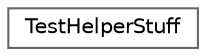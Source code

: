 digraph "类继承关系图"
{
 // LATEX_PDF_SIZE
  bgcolor="transparent";
  edge [fontname=Helvetica,fontsize=10,labelfontname=Helvetica,labelfontsize=10];
  node [fontname=Helvetica,fontsize=10,shape=box,height=0.2,width=0.4];
  rankdir="LR";
  Node0 [id="Node000000",label="TestHelperStuff",height=0.2,width=0.4,color="grey40", fillcolor="white", style="filled",URL="$struct_test_helper_stuff.html",tooltip=" "];
}
